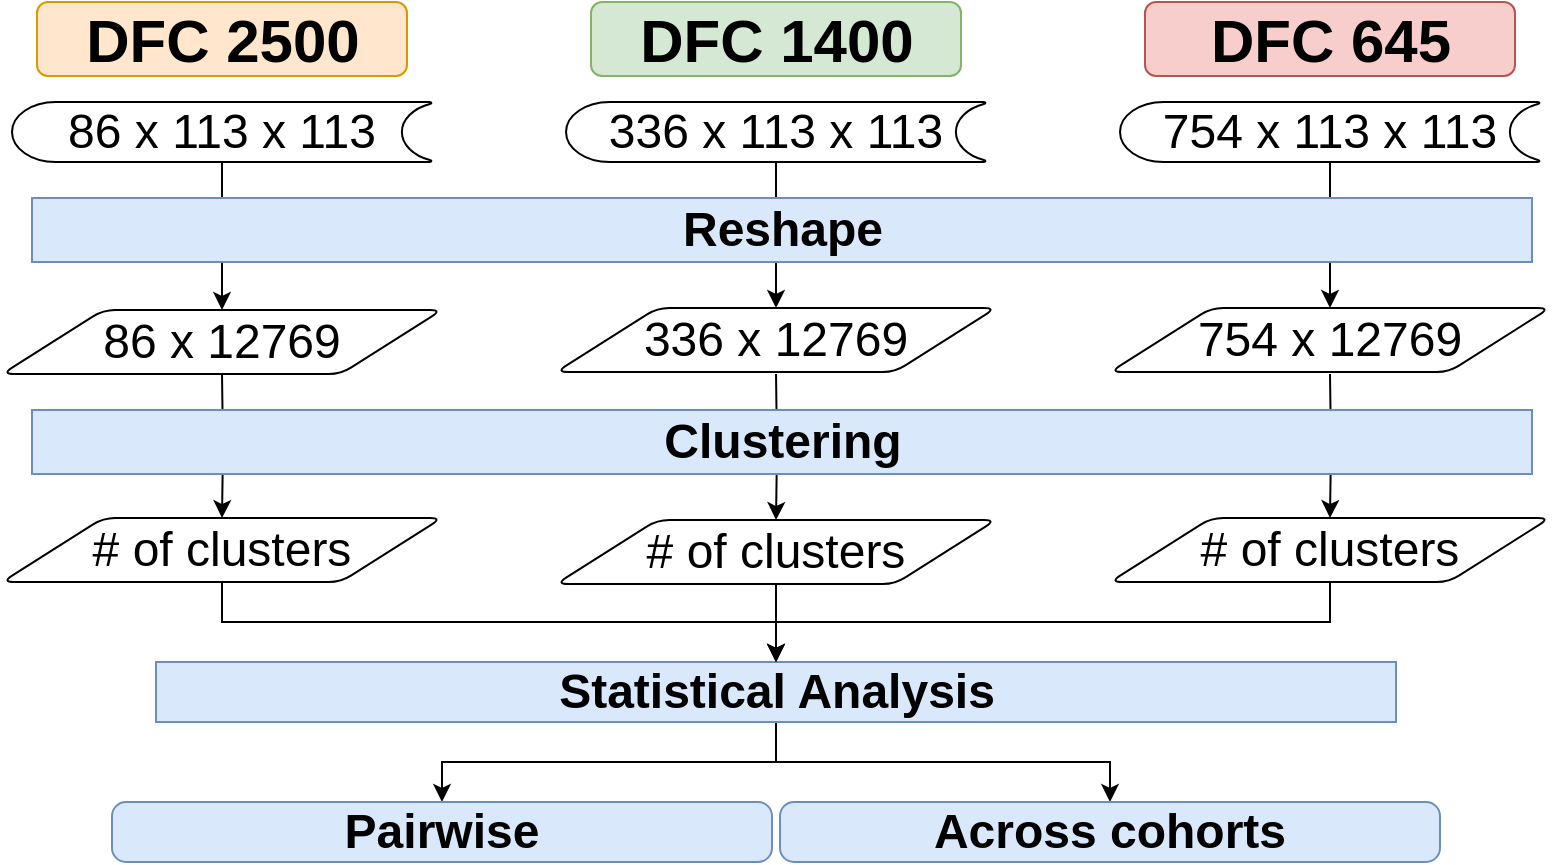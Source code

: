 <mxfile version="22.0.8" type="device">
  <diagram id="C5RBs43oDa-KdzZeNtuy" name="Page-1">
    <mxGraphModel dx="1434" dy="1919" grid="1" gridSize="10" guides="1" tooltips="1" connect="1" arrows="1" fold="1" page="1" pageScale="1" pageWidth="827" pageHeight="1169" math="0" shadow="0">
      <root>
        <mxCell id="WIyWlLk6GJQsqaUBKTNV-0" />
        <mxCell id="WIyWlLk6GJQsqaUBKTNV-1" parent="WIyWlLk6GJQsqaUBKTNV-0" />
        <mxCell id="-IC_GQkUVM6EZ7AWoKce-122" style="edgeStyle=orthogonalEdgeStyle;rounded=0;orthogonalLoop=1;jettySize=auto;html=1;strokeWidth=1;fontSize=24;" parent="WIyWlLk6GJQsqaUBKTNV-1" source="-IC_GQkUVM6EZ7AWoKce-90" target="-IC_GQkUVM6EZ7AWoKce-94" edge="1">
          <mxGeometry relative="1" as="geometry" />
        </mxCell>
        <mxCell id="-IC_GQkUVM6EZ7AWoKce-121" style="edgeStyle=orthogonalEdgeStyle;rounded=0;orthogonalLoop=1;jettySize=auto;html=1;entryX=0.5;entryY=0;entryDx=0;entryDy=0;strokeWidth=1;fontSize=24;" parent="WIyWlLk6GJQsqaUBKTNV-1" source="-IC_GQkUVM6EZ7AWoKce-77" target="-IC_GQkUVM6EZ7AWoKce-81" edge="1">
          <mxGeometry relative="1" as="geometry" />
        </mxCell>
        <mxCell id="-IC_GQkUVM6EZ7AWoKce-120" style="edgeStyle=orthogonalEdgeStyle;rounded=0;orthogonalLoop=1;jettySize=auto;html=1;strokeWidth=1;fontSize=24;" parent="WIyWlLk6GJQsqaUBKTNV-1" source="-IC_GQkUVM6EZ7AWoKce-0" target="-IC_GQkUVM6EZ7AWoKce-3" edge="1">
          <mxGeometry relative="1" as="geometry" />
        </mxCell>
        <mxCell id="-IC_GQkUVM6EZ7AWoKce-0" value="&lt;font style=&quot;font-size: 24px&quot;&gt;86 x 113 x 113&lt;/font&gt;" style="strokeWidth=1;html=1;shape=mxgraph.flowchart.stored_data;whiteSpace=wrap;" parent="WIyWlLk6GJQsqaUBKTNV-1" vertex="1">
          <mxGeometry x="30" y="40" width="210" height="30" as="geometry" />
        </mxCell>
        <mxCell id="-IC_GQkUVM6EZ7AWoKce-3" value="&lt;font style=&quot;font-size: 24px&quot;&gt;86 x 12769&lt;/font&gt;" style="shape=parallelogram;html=1;strokeWidth=1;perimeter=parallelogramPerimeter;whiteSpace=wrap;rounded=1;arcSize=12;size=0.23;" parent="WIyWlLk6GJQsqaUBKTNV-1" vertex="1">
          <mxGeometry x="25" y="144" width="220" height="32" as="geometry" />
        </mxCell>
        <mxCell id="-IC_GQkUVM6EZ7AWoKce-112" style="edgeStyle=orthogonalEdgeStyle;rounded=0;orthogonalLoop=1;jettySize=auto;html=1;entryX=0.5;entryY=0;entryDx=0;entryDy=0;strokeWidth=1;fontSize=24;" parent="WIyWlLk6GJQsqaUBKTNV-1" source="-IC_GQkUVM6EZ7AWoKce-15" target="-IC_GQkUVM6EZ7AWoKce-110" edge="1">
          <mxGeometry relative="1" as="geometry" />
        </mxCell>
        <mxCell id="-IC_GQkUVM6EZ7AWoKce-162" style="edgeStyle=orthogonalEdgeStyle;rounded=0;orthogonalLoop=1;jettySize=auto;html=1;entryX=0.5;entryY=0;entryDx=0;entryDy=0;strokeWidth=1;fontSize=24;" parent="WIyWlLk6GJQsqaUBKTNV-1" source="-IC_GQkUVM6EZ7AWoKce-15" target="-IC_GQkUVM6EZ7AWoKce-161" edge="1">
          <mxGeometry relative="1" as="geometry" />
        </mxCell>
        <mxCell id="-IC_GQkUVM6EZ7AWoKce-15" value="&lt;font style=&quot;font-size: 24px&quot;&gt;&lt;b&gt;Statistical Analysis&lt;/b&gt;&lt;/font&gt;" style="html=1;dashed=0;whitespace=wrap;strokeWidth=1;fillColor=#dae8fc;strokeColor=#6c8ebf;" parent="WIyWlLk6GJQsqaUBKTNV-1" vertex="1">
          <mxGeometry x="102.01" y="320" width="620" height="30" as="geometry" />
        </mxCell>
        <mxCell id="-IC_GQkUVM6EZ7AWoKce-77" value="&lt;font style=&quot;font-size: 24px&quot;&gt;336 x 113 x 113&lt;/font&gt;" style="strokeWidth=1;html=1;shape=mxgraph.flowchart.stored_data;whiteSpace=wrap;" parent="WIyWlLk6GJQsqaUBKTNV-1" vertex="1">
          <mxGeometry x="307.01" y="40" width="210" height="30" as="geometry" />
        </mxCell>
        <mxCell id="-IC_GQkUVM6EZ7AWoKce-81" value="&lt;font style=&quot;font-size: 24px&quot;&gt;336 x 12769&lt;/font&gt;" style="shape=parallelogram;html=1;strokeWidth=1;perimeter=parallelogramPerimeter;whiteSpace=wrap;rounded=1;arcSize=12;size=0.23;" parent="WIyWlLk6GJQsqaUBKTNV-1" vertex="1">
          <mxGeometry x="302.01" y="143" width="220" height="32" as="geometry" />
        </mxCell>
        <mxCell id="-IC_GQkUVM6EZ7AWoKce-90" value="&lt;font style=&quot;font-size: 24px&quot;&gt;754 x 113 x 113&lt;/font&gt;" style="strokeWidth=1;html=1;shape=mxgraph.flowchart.stored_data;whiteSpace=wrap;" parent="WIyWlLk6GJQsqaUBKTNV-1" vertex="1">
          <mxGeometry x="584" y="40" width="210" height="30" as="geometry" />
        </mxCell>
        <mxCell id="-IC_GQkUVM6EZ7AWoKce-94" value="&lt;font style=&quot;font-size: 24px&quot;&gt;754 x 12769&lt;/font&gt;" style="shape=parallelogram;html=1;strokeWidth=1;perimeter=parallelogramPerimeter;whiteSpace=wrap;rounded=1;arcSize=12;size=0.23;" parent="WIyWlLk6GJQsqaUBKTNV-1" vertex="1">
          <mxGeometry x="579" y="143" width="220" height="32" as="geometry" />
        </mxCell>
        <mxCell id="-IC_GQkUVM6EZ7AWoKce-104" value="&lt;font style=&quot;font-size: 30px&quot;&gt;&lt;b&gt;DFC 2500&lt;/b&gt;&lt;/font&gt;" style="rounded=1;whiteSpace=wrap;html=1;strokeWidth=1;fillColor=#ffe6cc;strokeColor=#d79b00;" parent="WIyWlLk6GJQsqaUBKTNV-1" vertex="1">
          <mxGeometry x="42.5" y="-10" width="185" height="37" as="geometry" />
        </mxCell>
        <mxCell id="-IC_GQkUVM6EZ7AWoKce-105" value="&lt;font style=&quot;font-size: 30px&quot;&gt;&lt;b&gt;DFC 1400&lt;/b&gt;&lt;/font&gt;" style="rounded=1;whiteSpace=wrap;html=1;strokeWidth=1;fillColor=#d5e8d4;strokeColor=#82b366;" parent="WIyWlLk6GJQsqaUBKTNV-1" vertex="1">
          <mxGeometry x="319.51" y="-10" width="185" height="37" as="geometry" />
        </mxCell>
        <mxCell id="-IC_GQkUVM6EZ7AWoKce-106" value="&lt;font style=&quot;font-size: 30px&quot;&gt;&lt;b&gt;DFC 645&lt;/b&gt;&lt;/font&gt;" style="rounded=1;whiteSpace=wrap;html=1;strokeWidth=1;fillColor=#f8cecc;strokeColor=#b85450;" parent="WIyWlLk6GJQsqaUBKTNV-1" vertex="1">
          <mxGeometry x="596.5" y="-10" width="185" height="37" as="geometry" />
        </mxCell>
        <mxCell id="-IC_GQkUVM6EZ7AWoKce-110" value="&lt;b&gt;Pairwise&lt;/b&gt;" style="rounded=1;whiteSpace=wrap;html=1;absoluteArcSize=1;arcSize=14;strokeWidth=1;fontSize=24;fillColor=#dae8fc;strokeColor=#6c8ebf;" parent="WIyWlLk6GJQsqaUBKTNV-1" vertex="1">
          <mxGeometry x="80" y="390" width="330" height="30" as="geometry" />
        </mxCell>
        <mxCell id="-IC_GQkUVM6EZ7AWoKce-117" value="&lt;span style=&quot;font-size: 24px&quot;&gt;&lt;b&gt;Reshape&lt;/b&gt;&lt;/span&gt;" style="html=1;dashed=0;whitespace=wrap;strokeWidth=1;fillColor=#dae8fc;strokeColor=#6c8ebf;" parent="WIyWlLk6GJQsqaUBKTNV-1" vertex="1">
          <mxGeometry x="40" y="88" width="750" height="32" as="geometry" />
        </mxCell>
        <mxCell id="-IC_GQkUVM6EZ7AWoKce-144" style="edgeStyle=orthogonalEdgeStyle;rounded=0;orthogonalLoop=1;jettySize=auto;html=1;strokeWidth=1;fontSize=24;" parent="WIyWlLk6GJQsqaUBKTNV-1" target="-IC_GQkUVM6EZ7AWoKce-149" edge="1">
          <mxGeometry relative="1" as="geometry">
            <mxPoint x="689" y="176" as="sourcePoint" />
          </mxGeometry>
        </mxCell>
        <mxCell id="-IC_GQkUVM6EZ7AWoKce-145" style="edgeStyle=orthogonalEdgeStyle;rounded=0;orthogonalLoop=1;jettySize=auto;html=1;entryX=0.5;entryY=0;entryDx=0;entryDy=0;strokeWidth=1;fontSize=24;" parent="WIyWlLk6GJQsqaUBKTNV-1" target="-IC_GQkUVM6EZ7AWoKce-148" edge="1">
          <mxGeometry relative="1" as="geometry">
            <mxPoint x="412.01" y="176" as="sourcePoint" />
          </mxGeometry>
        </mxCell>
        <mxCell id="-IC_GQkUVM6EZ7AWoKce-146" style="edgeStyle=orthogonalEdgeStyle;rounded=0;orthogonalLoop=1;jettySize=auto;html=1;strokeWidth=1;fontSize=24;" parent="WIyWlLk6GJQsqaUBKTNV-1" target="-IC_GQkUVM6EZ7AWoKce-147" edge="1">
          <mxGeometry relative="1" as="geometry">
            <mxPoint x="135" y="176" as="sourcePoint" />
          </mxGeometry>
        </mxCell>
        <mxCell id="-IC_GQkUVM6EZ7AWoKce-155" style="edgeStyle=orthogonalEdgeStyle;rounded=0;orthogonalLoop=1;jettySize=auto;html=1;entryX=0.5;entryY=0;entryDx=0;entryDy=0;strokeWidth=1;fontSize=24;" parent="WIyWlLk6GJQsqaUBKTNV-1" source="-IC_GQkUVM6EZ7AWoKce-147" target="-IC_GQkUVM6EZ7AWoKce-15" edge="1">
          <mxGeometry relative="1" as="geometry" />
        </mxCell>
        <mxCell id="-IC_GQkUVM6EZ7AWoKce-147" value="&lt;font style=&quot;font-size: 24px&quot;&gt;# of clusters&lt;/font&gt;" style="shape=parallelogram;html=1;strokeWidth=1;perimeter=parallelogramPerimeter;whiteSpace=wrap;rounded=1;arcSize=12;size=0.23;" parent="WIyWlLk6GJQsqaUBKTNV-1" vertex="1">
          <mxGeometry x="25" y="248" width="220" height="32" as="geometry" />
        </mxCell>
        <mxCell id="-IC_GQkUVM6EZ7AWoKce-159" style="edgeStyle=orthogonalEdgeStyle;rounded=0;orthogonalLoop=1;jettySize=auto;html=1;entryX=0.5;entryY=0;entryDx=0;entryDy=0;strokeWidth=1;fontSize=24;" parent="WIyWlLk6GJQsqaUBKTNV-1" source="-IC_GQkUVM6EZ7AWoKce-148" target="-IC_GQkUVM6EZ7AWoKce-15" edge="1">
          <mxGeometry relative="1" as="geometry" />
        </mxCell>
        <mxCell id="-IC_GQkUVM6EZ7AWoKce-148" value="&lt;span style=&quot;font-size: 24px&quot;&gt;# of clusters&lt;/span&gt;" style="shape=parallelogram;html=1;strokeWidth=1;perimeter=parallelogramPerimeter;whiteSpace=wrap;rounded=1;arcSize=12;size=0.23;" parent="WIyWlLk6GJQsqaUBKTNV-1" vertex="1">
          <mxGeometry x="302.01" y="249" width="220" height="32" as="geometry" />
        </mxCell>
        <mxCell id="-IC_GQkUVM6EZ7AWoKce-160" style="edgeStyle=orthogonalEdgeStyle;rounded=0;orthogonalLoop=1;jettySize=auto;html=1;entryX=0.5;entryY=0;entryDx=0;entryDy=0;strokeWidth=1;fontSize=24;" parent="WIyWlLk6GJQsqaUBKTNV-1" source="-IC_GQkUVM6EZ7AWoKce-149" target="-IC_GQkUVM6EZ7AWoKce-15" edge="1">
          <mxGeometry relative="1" as="geometry" />
        </mxCell>
        <mxCell id="-IC_GQkUVM6EZ7AWoKce-149" value="&lt;span style=&quot;font-size: 24px&quot;&gt;# of clusters&lt;/span&gt;" style="shape=parallelogram;html=1;strokeWidth=1;perimeter=parallelogramPerimeter;whiteSpace=wrap;rounded=1;arcSize=12;size=0.23;" parent="WIyWlLk6GJQsqaUBKTNV-1" vertex="1">
          <mxGeometry x="579" y="248" width="220" height="32" as="geometry" />
        </mxCell>
        <mxCell id="-IC_GQkUVM6EZ7AWoKce-150" value="&lt;span style=&quot;font-size: 24px&quot;&gt;&lt;b&gt;Clustering&lt;/b&gt;&lt;/span&gt;" style="html=1;dashed=0;whitespace=wrap;strokeWidth=1;fillColor=#dae8fc;strokeColor=#6c8ebf;" parent="WIyWlLk6GJQsqaUBKTNV-1" vertex="1">
          <mxGeometry x="40" y="194" width="750" height="32" as="geometry" />
        </mxCell>
        <mxCell id="-IC_GQkUVM6EZ7AWoKce-161" value="&lt;b&gt;Across cohorts&lt;/b&gt;" style="rounded=1;whiteSpace=wrap;html=1;absoluteArcSize=1;arcSize=14;strokeWidth=1;fontSize=24;fillColor=#dae8fc;strokeColor=#6c8ebf;" parent="WIyWlLk6GJQsqaUBKTNV-1" vertex="1">
          <mxGeometry x="414" y="390" width="330" height="30" as="geometry" />
        </mxCell>
      </root>
    </mxGraphModel>
  </diagram>
</mxfile>
